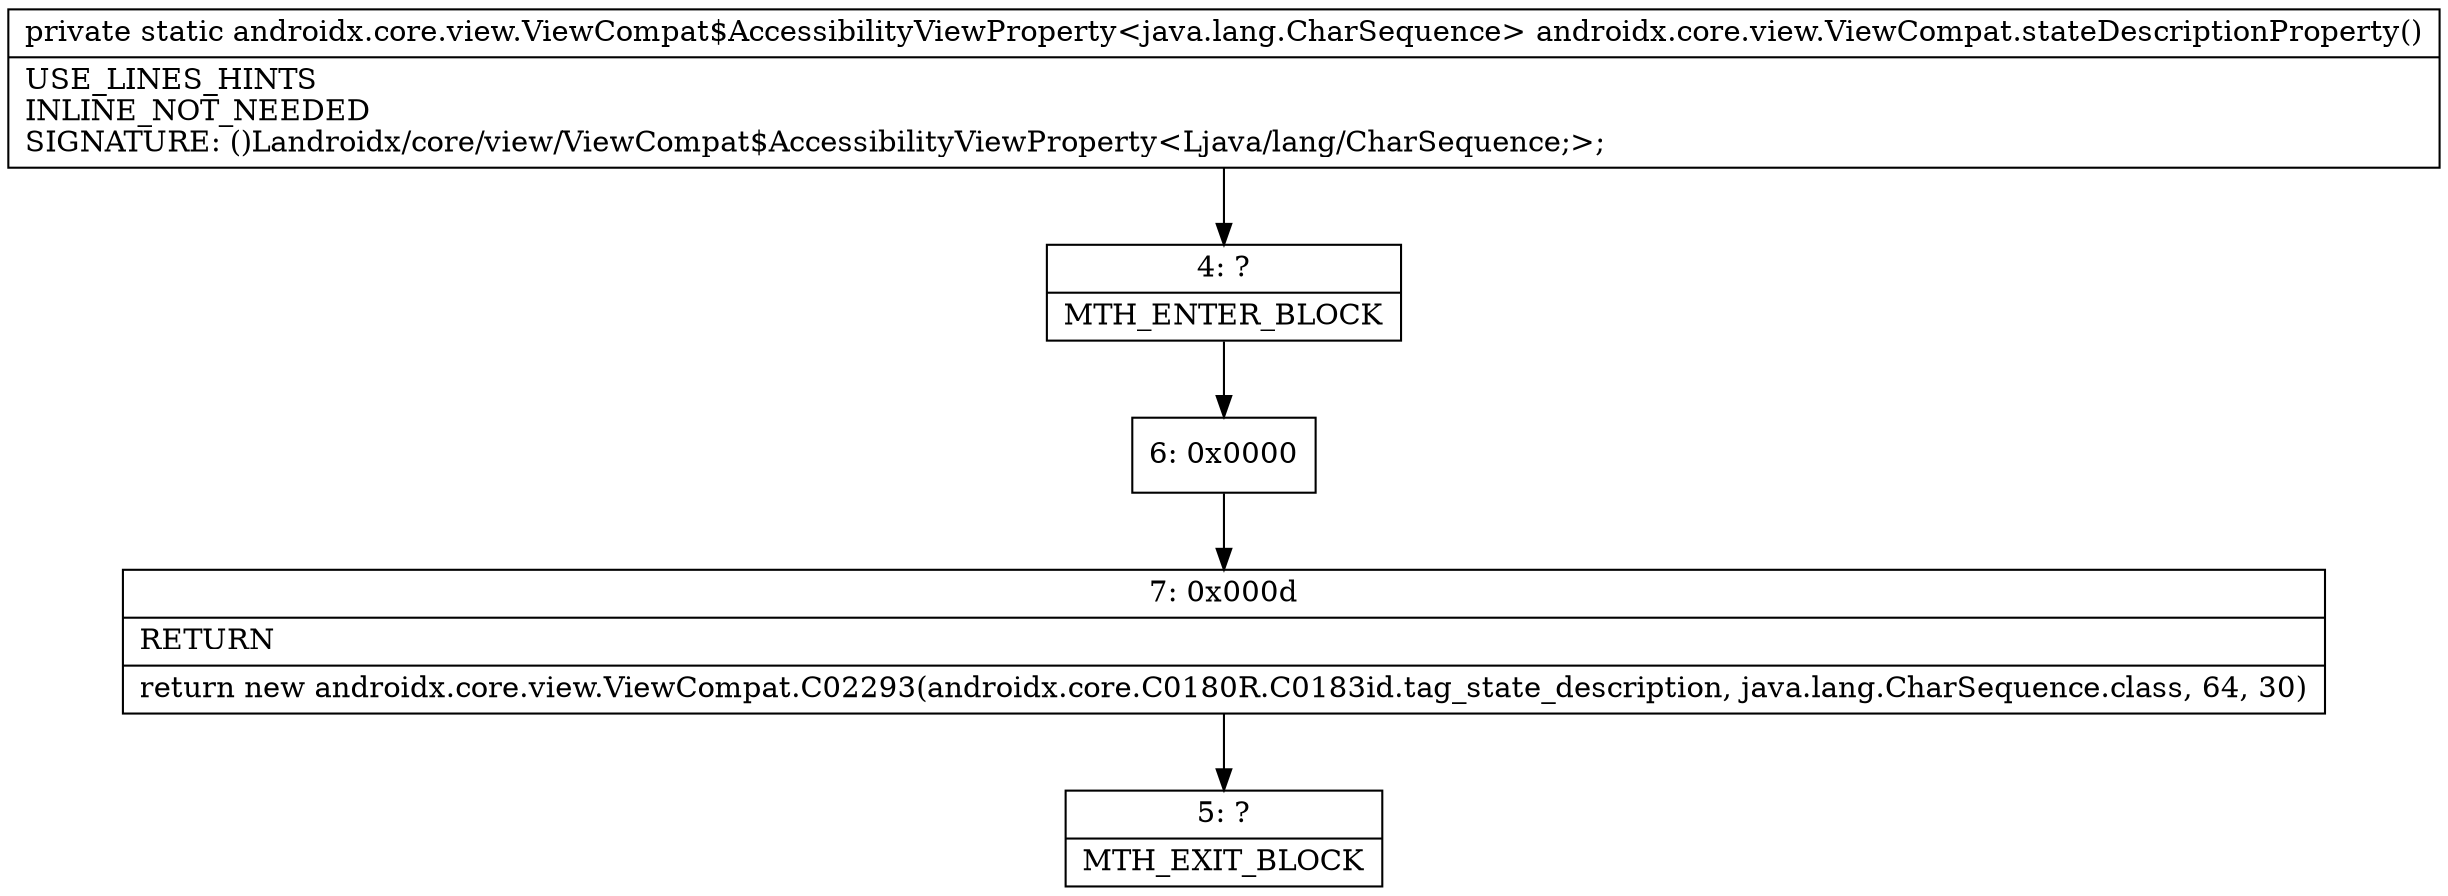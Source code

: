 digraph "CFG forandroidx.core.view.ViewCompat.stateDescriptionProperty()Landroidx\/core\/view\/ViewCompat$AccessibilityViewProperty;" {
Node_4 [shape=record,label="{4\:\ ?|MTH_ENTER_BLOCK\l}"];
Node_6 [shape=record,label="{6\:\ 0x0000}"];
Node_7 [shape=record,label="{7\:\ 0x000d|RETURN\l|return new androidx.core.view.ViewCompat.C02293(androidx.core.C0180R.C0183id.tag_state_description, java.lang.CharSequence.class, 64, 30)\l}"];
Node_5 [shape=record,label="{5\:\ ?|MTH_EXIT_BLOCK\l}"];
MethodNode[shape=record,label="{private static androidx.core.view.ViewCompat$AccessibilityViewProperty\<java.lang.CharSequence\> androidx.core.view.ViewCompat.stateDescriptionProperty()  | USE_LINES_HINTS\lINLINE_NOT_NEEDED\lSIGNATURE: ()Landroidx\/core\/view\/ViewCompat$AccessibilityViewProperty\<Ljava\/lang\/CharSequence;\>;\l}"];
MethodNode -> Node_4;Node_4 -> Node_6;
Node_6 -> Node_7;
Node_7 -> Node_5;
}

